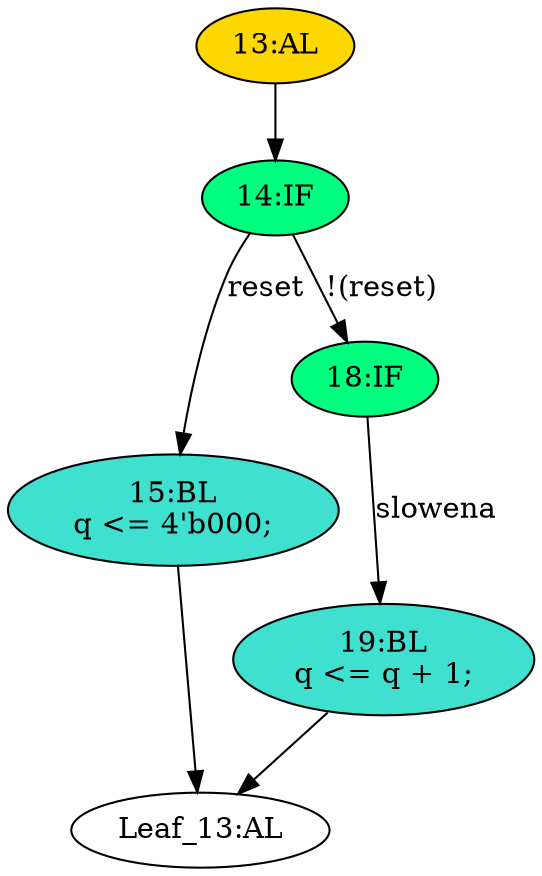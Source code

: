 strict digraph "" {
	node [label="\N"];
	"19:BL"	[ast="<pyverilog.vparser.ast.Block object at 0x7efc1958b110>",
		fillcolor=turquoise,
		label="19:BL
q <= q + 1;",
		statements="[<pyverilog.vparser.ast.NonblockingSubstitution object at 0x7efc195a1e10>]",
		style=filled,
		typ=Block];
	"Leaf_13:AL"	[def_var="['q']",
		label="Leaf_13:AL"];
	"19:BL" -> "Leaf_13:AL"	[cond="[]",
		lineno=None];
	"13:AL"	[ast="<pyverilog.vparser.ast.Always object at 0x7efc1958b150>",
		clk_sens=True,
		fillcolor=gold,
		label="13:AL",
		sens="['clk']",
		statements="[]",
		style=filled,
		typ=Always,
		use_var="['reset', 'q', 'slowena']"];
	"14:IF"	[ast="<pyverilog.vparser.ast.IfStatement object at 0x7efc1958b250>",
		fillcolor=springgreen,
		label="14:IF",
		statements="[]",
		style=filled,
		typ=IfStatement];
	"13:AL" -> "14:IF"	[cond="[]",
		lineno=None];
	"15:BL"	[ast="<pyverilog.vparser.ast.Block object at 0x7efc1958b390>",
		fillcolor=turquoise,
		label="15:BL
q <= 4'b000;",
		statements="[<pyverilog.vparser.ast.NonblockingSubstitution object at 0x7efc1958b3d0>]",
		style=filled,
		typ=Block];
	"15:BL" -> "Leaf_13:AL"	[cond="[]",
		lineno=None];
	"18:IF"	[ast="<pyverilog.vparser.ast.IfStatement object at 0x7efc1958b2d0>",
		fillcolor=springgreen,
		label="18:IF",
		statements="[]",
		style=filled,
		typ=IfStatement];
	"18:IF" -> "19:BL"	[cond="['slowena']",
		label=slowena,
		lineno=18];
	"14:IF" -> "15:BL"	[cond="['reset']",
		label=reset,
		lineno=14];
	"14:IF" -> "18:IF"	[cond="['reset']",
		label="!(reset)",
		lineno=14];
}
